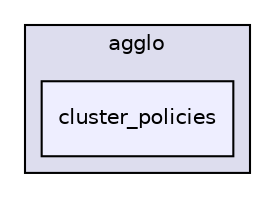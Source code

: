 digraph "/home/tbeier/src/nifty/include/nifty/graph/agglo/cluster_policies" {
  compound=true
  node [ fontsize="10", fontname="Helvetica"];
  edge [ labelfontsize="10", labelfontname="Helvetica"];
  subgraph clusterdir_a0d3a890d62c0b136e801135f88788af {
    graph [ bgcolor="#ddddee", pencolor="black", label="agglo" fontname="Helvetica", fontsize="10", URL="dir_a0d3a890d62c0b136e801135f88788af.html"]
  dir_177a9606b2b9643622553b8502439fc0 [shape=box, label="cluster_policies", style="filled", fillcolor="#eeeeff", pencolor="black", URL="dir_177a9606b2b9643622553b8502439fc0.html"];
  }
}
